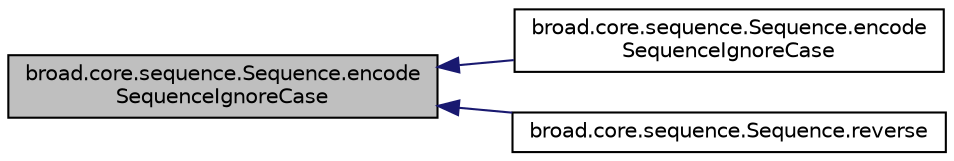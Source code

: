 digraph "broad.core.sequence.Sequence.encodeSequenceIgnoreCase"
{
  edge [fontname="Helvetica",fontsize="10",labelfontname="Helvetica",labelfontsize="10"];
  node [fontname="Helvetica",fontsize="10",shape=record];
  rankdir="LR";
  Node1 [label="broad.core.sequence.Sequence.encode\lSequenceIgnoreCase",height=0.2,width=0.4,color="black", fillcolor="grey75", style="filled" fontcolor="black"];
  Node1 -> Node2 [dir="back",color="midnightblue",fontsize="10",style="solid"];
  Node2 [label="broad.core.sequence.Sequence.encode\lSequenceIgnoreCase",height=0.2,width=0.4,color="black", fillcolor="white", style="filled",URL="$classbroad_1_1core_1_1sequence_1_1_sequence.html#a2dde760c8a5bf338456dbfbadac40f8b"];
  Node1 -> Node3 [dir="back",color="midnightblue",fontsize="10",style="solid"];
  Node3 [label="broad.core.sequence.Sequence.reverse",height=0.2,width=0.4,color="black", fillcolor="white", style="filled",URL="$classbroad_1_1core_1_1sequence_1_1_sequence.html#ae7dfa608c5c59b4b99721841e1715b84"];
}
